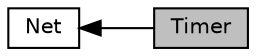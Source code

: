 digraph "Timer"
{
  bgcolor="transparent";
  edge [fontname="Helvetica",fontsize="10",labelfontname="Helvetica",labelfontsize="10"];
  node [fontname="Helvetica",fontsize="10",shape=box];
  rankdir=LR;
  Node2 [label="Net",height=0.2,width=0.4,color="black",URL="$group__net.html",tooltip="Network module, including event loop in reactor mode and tcp server/client, etc."];
  Node1 [label="Timer",height=0.2,width=0.4,color="black", fillcolor="grey75", style="filled", fontcolor="black",tooltip="Manage timer and process timer events."];
  Node2->Node1 [shape=plaintext, dir="back", style="solid"];
}
